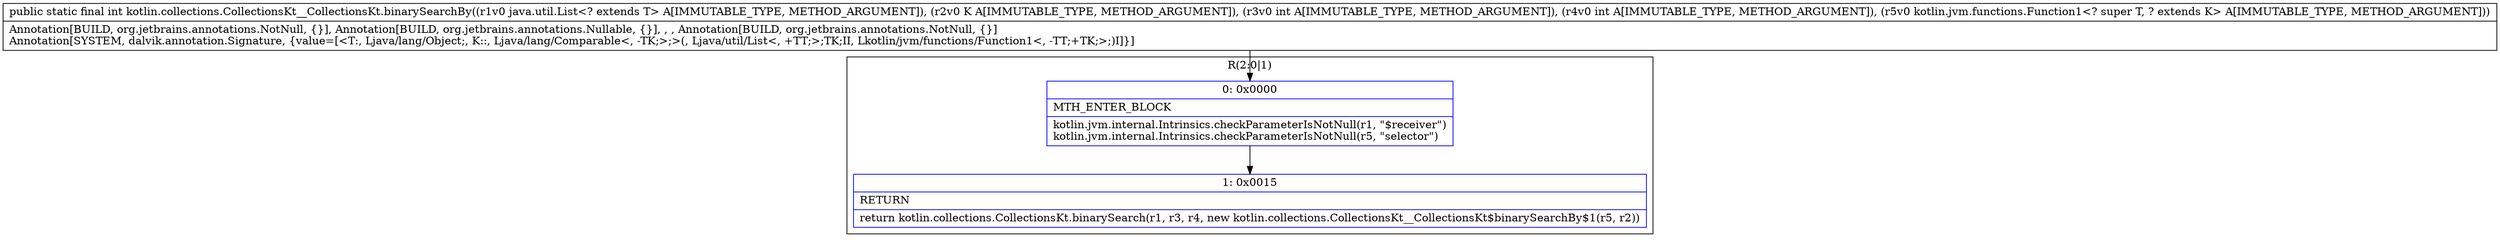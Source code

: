 digraph "CFG forkotlin.collections.CollectionsKt__CollectionsKt.binarySearchBy(Ljava\/util\/List;Ljava\/lang\/Comparable;IILkotlin\/jvm\/functions\/Function1;)I" {
subgraph cluster_Region_152399537 {
label = "R(2:0|1)";
node [shape=record,color=blue];
Node_0 [shape=record,label="{0\:\ 0x0000|MTH_ENTER_BLOCK\l|kotlin.jvm.internal.Intrinsics.checkParameterIsNotNull(r1, \"$receiver\")\lkotlin.jvm.internal.Intrinsics.checkParameterIsNotNull(r5, \"selector\")\l}"];
Node_1 [shape=record,label="{1\:\ 0x0015|RETURN\l|return kotlin.collections.CollectionsKt.binarySearch(r1, r3, r4, new kotlin.collections.CollectionsKt__CollectionsKt$binarySearchBy$1(r5, r2))\l}"];
}
MethodNode[shape=record,label="{public static final int kotlin.collections.CollectionsKt__CollectionsKt.binarySearchBy((r1v0 java.util.List\<? extends T\> A[IMMUTABLE_TYPE, METHOD_ARGUMENT]), (r2v0 K A[IMMUTABLE_TYPE, METHOD_ARGUMENT]), (r3v0 int A[IMMUTABLE_TYPE, METHOD_ARGUMENT]), (r4v0 int A[IMMUTABLE_TYPE, METHOD_ARGUMENT]), (r5v0 kotlin.jvm.functions.Function1\<? super T, ? extends K\> A[IMMUTABLE_TYPE, METHOD_ARGUMENT]))  | Annotation[BUILD, org.jetbrains.annotations.NotNull, \{\}], Annotation[BUILD, org.jetbrains.annotations.Nullable, \{\}], , , Annotation[BUILD, org.jetbrains.annotations.NotNull, \{\}]\lAnnotation[SYSTEM, dalvik.annotation.Signature, \{value=[\<T:, Ljava\/lang\/Object;, K::, Ljava\/lang\/Comparable\<, \-TK;\>;\>(, Ljava\/util\/List\<, +TT;\>;TK;II, Lkotlin\/jvm\/functions\/Function1\<, \-TT;+TK;\>;)I]\}]\l}"];
MethodNode -> Node_0;
Node_0 -> Node_1;
}

